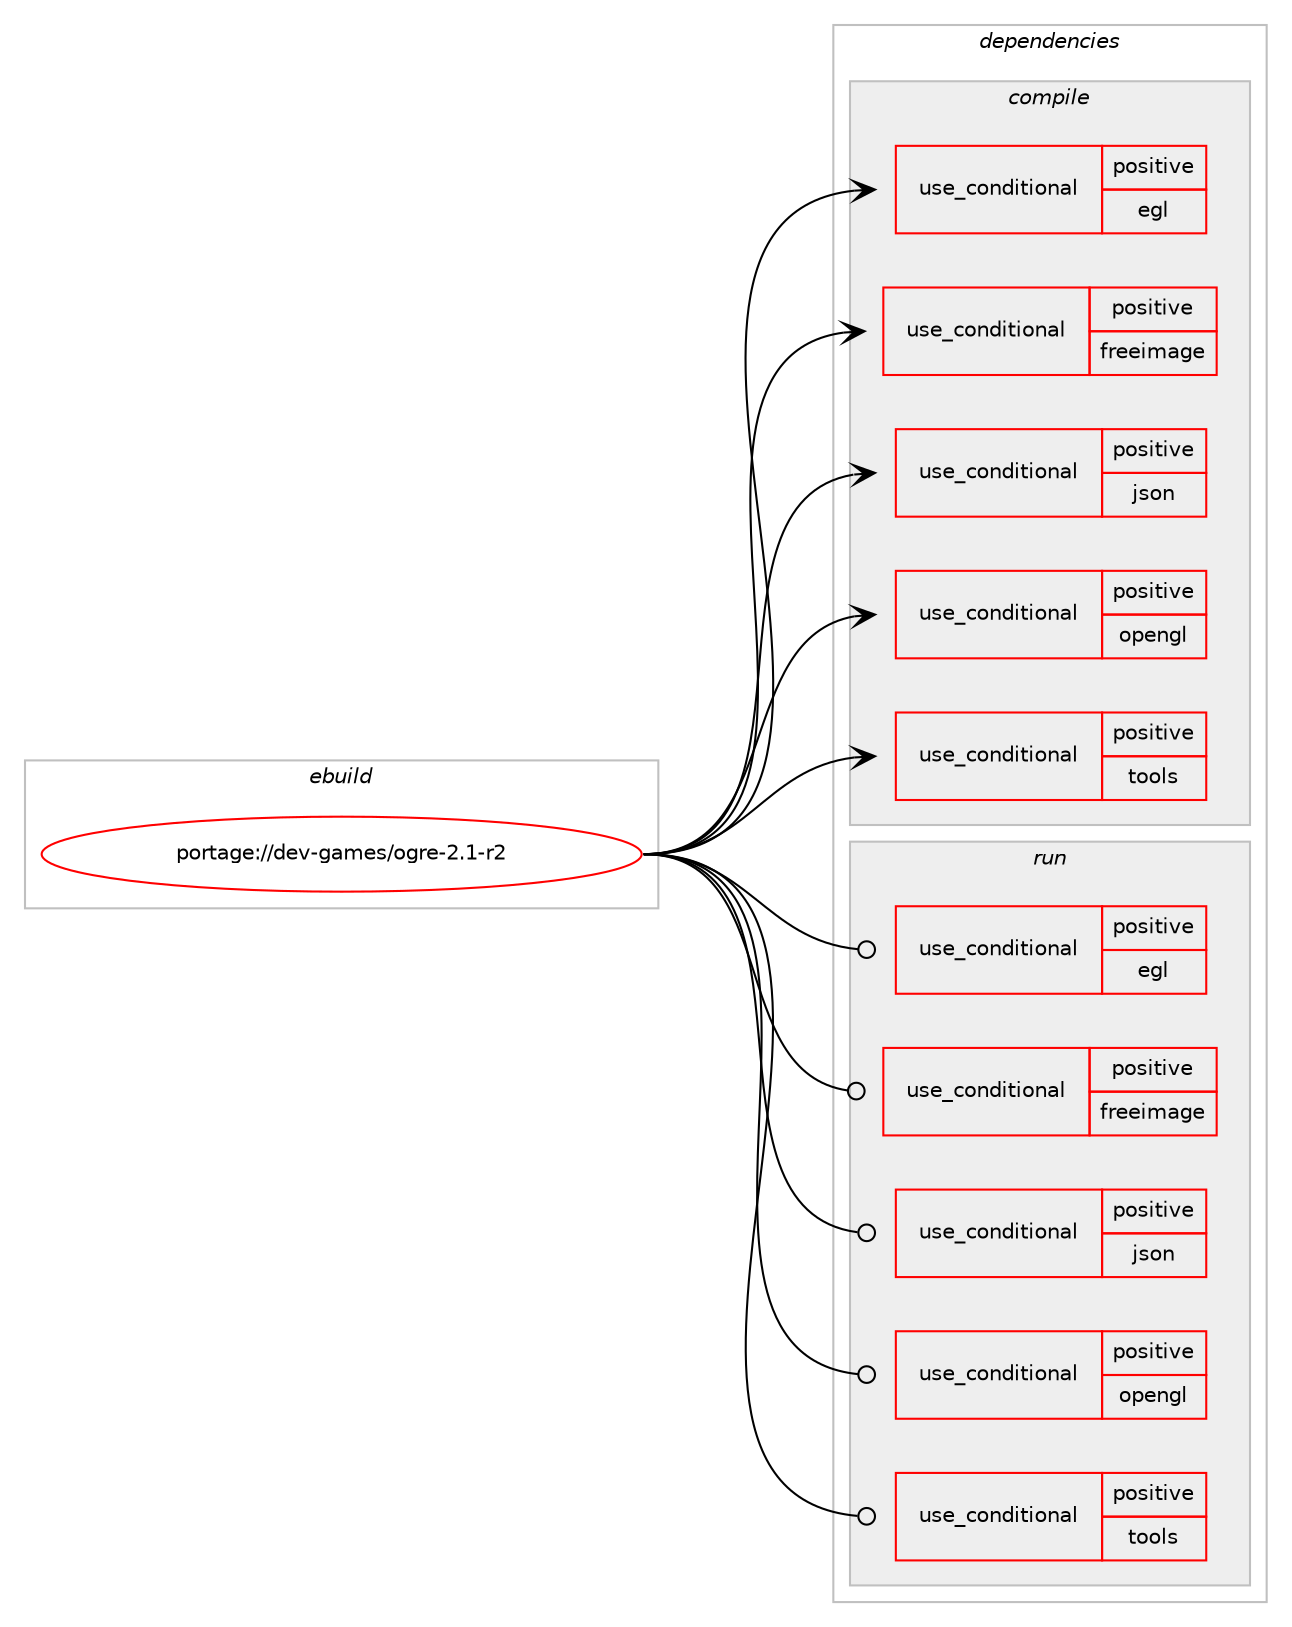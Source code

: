 digraph prolog {

# *************
# Graph options
# *************

newrank=true;
concentrate=true;
compound=true;
graph [rankdir=LR,fontname=Helvetica,fontsize=10,ranksep=1.5];#, ranksep=2.5, nodesep=0.2];
edge  [arrowhead=vee];
node  [fontname=Helvetica,fontsize=10];

# **********
# The ebuild
# **********

subgraph cluster_leftcol {
color=gray;
rank=same;
label=<<i>ebuild</i>>;
id [label="portage://dev-games/ogre-2.1-r2", color=red, width=4, href="../dev-games/ogre-2.1-r2.svg"];
}

# ****************
# The dependencies
# ****************

subgraph cluster_midcol {
color=gray;
label=<<i>dependencies</i>>;
subgraph cluster_compile {
fillcolor="#eeeeee";
style=filled;
label=<<i>compile</i>>;
subgraph cond19181 {
dependency33867 [label=<<TABLE BORDER="0" CELLBORDER="1" CELLSPACING="0" CELLPADDING="4"><TR><TD ROWSPAN="3" CELLPADDING="10">use_conditional</TD></TR><TR><TD>positive</TD></TR><TR><TD>egl</TD></TR></TABLE>>, shape=none, color=red];
# *** BEGIN UNKNOWN DEPENDENCY TYPE (TODO) ***
# dependency33867 -> package_dependency(portage://dev-games/ogre-2.1-r2,install,no,media-libs,libglvnd,none,[,,],[],[])
# *** END UNKNOWN DEPENDENCY TYPE (TODO) ***

}
id:e -> dependency33867:w [weight=20,style="solid",arrowhead="vee"];
subgraph cond19182 {
dependency33868 [label=<<TABLE BORDER="0" CELLBORDER="1" CELLSPACING="0" CELLPADDING="4"><TR><TD ROWSPAN="3" CELLPADDING="10">use_conditional</TD></TR><TR><TD>positive</TD></TR><TR><TD>freeimage</TD></TR></TABLE>>, shape=none, color=red];
# *** BEGIN UNKNOWN DEPENDENCY TYPE (TODO) ***
# dependency33868 -> package_dependency(portage://dev-games/ogre-2.1-r2,install,no,media-libs,freeimage,none,[,,],[],[])
# *** END UNKNOWN DEPENDENCY TYPE (TODO) ***

}
id:e -> dependency33868:w [weight=20,style="solid",arrowhead="vee"];
subgraph cond19183 {
dependency33869 [label=<<TABLE BORDER="0" CELLBORDER="1" CELLSPACING="0" CELLPADDING="4"><TR><TD ROWSPAN="3" CELLPADDING="10">use_conditional</TD></TR><TR><TD>positive</TD></TR><TR><TD>json</TD></TR></TABLE>>, shape=none, color=red];
# *** BEGIN UNKNOWN DEPENDENCY TYPE (TODO) ***
# dependency33869 -> package_dependency(portage://dev-games/ogre-2.1-r2,install,no,dev-libs,rapidjson,none,[,,],[],[])
# *** END UNKNOWN DEPENDENCY TYPE (TODO) ***

}
id:e -> dependency33869:w [weight=20,style="solid",arrowhead="vee"];
subgraph cond19184 {
dependency33870 [label=<<TABLE BORDER="0" CELLBORDER="1" CELLSPACING="0" CELLPADDING="4"><TR><TD ROWSPAN="3" CELLPADDING="10">use_conditional</TD></TR><TR><TD>positive</TD></TR><TR><TD>opengl</TD></TR></TABLE>>, shape=none, color=red];
# *** BEGIN UNKNOWN DEPENDENCY TYPE (TODO) ***
# dependency33870 -> package_dependency(portage://dev-games/ogre-2.1-r2,install,no,virtual,glu,none,[,,],[],[])
# *** END UNKNOWN DEPENDENCY TYPE (TODO) ***

# *** BEGIN UNKNOWN DEPENDENCY TYPE (TODO) ***
# dependency33870 -> package_dependency(portage://dev-games/ogre-2.1-r2,install,no,virtual,opengl,none,[,,],[],[])
# *** END UNKNOWN DEPENDENCY TYPE (TODO) ***

}
id:e -> dependency33870:w [weight=20,style="solid",arrowhead="vee"];
subgraph cond19185 {
dependency33871 [label=<<TABLE BORDER="0" CELLBORDER="1" CELLSPACING="0" CELLPADDING="4"><TR><TD ROWSPAN="3" CELLPADDING="10">use_conditional</TD></TR><TR><TD>positive</TD></TR><TR><TD>tools</TD></TR></TABLE>>, shape=none, color=red];
# *** BEGIN UNKNOWN DEPENDENCY TYPE (TODO) ***
# dependency33871 -> package_dependency(portage://dev-games/ogre-2.1-r2,install,no,dev-libs,tinyxml,none,[,,],[],[use(enable(stl),none)])
# *** END UNKNOWN DEPENDENCY TYPE (TODO) ***

}
id:e -> dependency33871:w [weight=20,style="solid",arrowhead="vee"];
# *** BEGIN UNKNOWN DEPENDENCY TYPE (TODO) ***
# id -> package_dependency(portage://dev-games/ogre-2.1-r2,install,no,dev-games,ois,none,[,,],[],[])
# *** END UNKNOWN DEPENDENCY TYPE (TODO) ***

# *** BEGIN UNKNOWN DEPENDENCY TYPE (TODO) ***
# id -> package_dependency(portage://dev-games/ogre-2.1-r2,install,no,dev-libs,zziplib,none,[,,],[],[])
# *** END UNKNOWN DEPENDENCY TYPE (TODO) ***

# *** BEGIN UNKNOWN DEPENDENCY TYPE (TODO) ***
# id -> package_dependency(portage://dev-games/ogre-2.1-r2,install,no,media-libs,freetype,none,[,,],[slot(2)],[])
# *** END UNKNOWN DEPENDENCY TYPE (TODO) ***

# *** BEGIN UNKNOWN DEPENDENCY TYPE (TODO) ***
# id -> package_dependency(portage://dev-games/ogre-2.1-r2,install,no,x11-base,xorg-proto,none,[,,],[],[])
# *** END UNKNOWN DEPENDENCY TYPE (TODO) ***

# *** BEGIN UNKNOWN DEPENDENCY TYPE (TODO) ***
# id -> package_dependency(portage://dev-games/ogre-2.1-r2,install,no,x11-libs,libX11,none,[,,],[],[])
# *** END UNKNOWN DEPENDENCY TYPE (TODO) ***

# *** BEGIN UNKNOWN DEPENDENCY TYPE (TODO) ***
# id -> package_dependency(portage://dev-games/ogre-2.1-r2,install,no,x11-libs,libXaw,none,[,,],[],[])
# *** END UNKNOWN DEPENDENCY TYPE (TODO) ***

# *** BEGIN UNKNOWN DEPENDENCY TYPE (TODO) ***
# id -> package_dependency(portage://dev-games/ogre-2.1-r2,install,no,x11-libs,libXrandr,none,[,,],[],[])
# *** END UNKNOWN DEPENDENCY TYPE (TODO) ***

# *** BEGIN UNKNOWN DEPENDENCY TYPE (TODO) ***
# id -> package_dependency(portage://dev-games/ogre-2.1-r2,install,no,x11-libs,libXt,none,[,,],[],[])
# *** END UNKNOWN DEPENDENCY TYPE (TODO) ***

}
subgraph cluster_compileandrun {
fillcolor="#eeeeee";
style=filled;
label=<<i>compile and run</i>>;
}
subgraph cluster_run {
fillcolor="#eeeeee";
style=filled;
label=<<i>run</i>>;
subgraph cond19186 {
dependency33872 [label=<<TABLE BORDER="0" CELLBORDER="1" CELLSPACING="0" CELLPADDING="4"><TR><TD ROWSPAN="3" CELLPADDING="10">use_conditional</TD></TR><TR><TD>positive</TD></TR><TR><TD>egl</TD></TR></TABLE>>, shape=none, color=red];
# *** BEGIN UNKNOWN DEPENDENCY TYPE (TODO) ***
# dependency33872 -> package_dependency(portage://dev-games/ogre-2.1-r2,run,no,media-libs,libglvnd,none,[,,],[],[])
# *** END UNKNOWN DEPENDENCY TYPE (TODO) ***

}
id:e -> dependency33872:w [weight=20,style="solid",arrowhead="odot"];
subgraph cond19187 {
dependency33873 [label=<<TABLE BORDER="0" CELLBORDER="1" CELLSPACING="0" CELLPADDING="4"><TR><TD ROWSPAN="3" CELLPADDING="10">use_conditional</TD></TR><TR><TD>positive</TD></TR><TR><TD>freeimage</TD></TR></TABLE>>, shape=none, color=red];
# *** BEGIN UNKNOWN DEPENDENCY TYPE (TODO) ***
# dependency33873 -> package_dependency(portage://dev-games/ogre-2.1-r2,run,no,media-libs,freeimage,none,[,,],[],[])
# *** END UNKNOWN DEPENDENCY TYPE (TODO) ***

}
id:e -> dependency33873:w [weight=20,style="solid",arrowhead="odot"];
subgraph cond19188 {
dependency33874 [label=<<TABLE BORDER="0" CELLBORDER="1" CELLSPACING="0" CELLPADDING="4"><TR><TD ROWSPAN="3" CELLPADDING="10">use_conditional</TD></TR><TR><TD>positive</TD></TR><TR><TD>json</TD></TR></TABLE>>, shape=none, color=red];
# *** BEGIN UNKNOWN DEPENDENCY TYPE (TODO) ***
# dependency33874 -> package_dependency(portage://dev-games/ogre-2.1-r2,run,no,dev-libs,rapidjson,none,[,,],[],[])
# *** END UNKNOWN DEPENDENCY TYPE (TODO) ***

}
id:e -> dependency33874:w [weight=20,style="solid",arrowhead="odot"];
subgraph cond19189 {
dependency33875 [label=<<TABLE BORDER="0" CELLBORDER="1" CELLSPACING="0" CELLPADDING="4"><TR><TD ROWSPAN="3" CELLPADDING="10">use_conditional</TD></TR><TR><TD>positive</TD></TR><TR><TD>opengl</TD></TR></TABLE>>, shape=none, color=red];
# *** BEGIN UNKNOWN DEPENDENCY TYPE (TODO) ***
# dependency33875 -> package_dependency(portage://dev-games/ogre-2.1-r2,run,no,virtual,glu,none,[,,],[],[])
# *** END UNKNOWN DEPENDENCY TYPE (TODO) ***

# *** BEGIN UNKNOWN DEPENDENCY TYPE (TODO) ***
# dependency33875 -> package_dependency(portage://dev-games/ogre-2.1-r2,run,no,virtual,opengl,none,[,,],[],[])
# *** END UNKNOWN DEPENDENCY TYPE (TODO) ***

}
id:e -> dependency33875:w [weight=20,style="solid",arrowhead="odot"];
subgraph cond19190 {
dependency33876 [label=<<TABLE BORDER="0" CELLBORDER="1" CELLSPACING="0" CELLPADDING="4"><TR><TD ROWSPAN="3" CELLPADDING="10">use_conditional</TD></TR><TR><TD>positive</TD></TR><TR><TD>tools</TD></TR></TABLE>>, shape=none, color=red];
# *** BEGIN UNKNOWN DEPENDENCY TYPE (TODO) ***
# dependency33876 -> package_dependency(portage://dev-games/ogre-2.1-r2,run,no,dev-libs,tinyxml,none,[,,],[],[use(enable(stl),none)])
# *** END UNKNOWN DEPENDENCY TYPE (TODO) ***

}
id:e -> dependency33876:w [weight=20,style="solid",arrowhead="odot"];
# *** BEGIN UNKNOWN DEPENDENCY TYPE (TODO) ***
# id -> package_dependency(portage://dev-games/ogre-2.1-r2,run,no,dev-games,ois,none,[,,],[],[])
# *** END UNKNOWN DEPENDENCY TYPE (TODO) ***

# *** BEGIN UNKNOWN DEPENDENCY TYPE (TODO) ***
# id -> package_dependency(portage://dev-games/ogre-2.1-r2,run,no,dev-libs,zziplib,none,[,,],[],[])
# *** END UNKNOWN DEPENDENCY TYPE (TODO) ***

# *** BEGIN UNKNOWN DEPENDENCY TYPE (TODO) ***
# id -> package_dependency(portage://dev-games/ogre-2.1-r2,run,no,media-libs,freetype,none,[,,],[slot(2)],[])
# *** END UNKNOWN DEPENDENCY TYPE (TODO) ***

# *** BEGIN UNKNOWN DEPENDENCY TYPE (TODO) ***
# id -> package_dependency(portage://dev-games/ogre-2.1-r2,run,no,x11-libs,libX11,none,[,,],[],[])
# *** END UNKNOWN DEPENDENCY TYPE (TODO) ***

# *** BEGIN UNKNOWN DEPENDENCY TYPE (TODO) ***
# id -> package_dependency(portage://dev-games/ogre-2.1-r2,run,no,x11-libs,libXaw,none,[,,],[],[])
# *** END UNKNOWN DEPENDENCY TYPE (TODO) ***

# *** BEGIN UNKNOWN DEPENDENCY TYPE (TODO) ***
# id -> package_dependency(portage://dev-games/ogre-2.1-r2,run,no,x11-libs,libXrandr,none,[,,],[],[])
# *** END UNKNOWN DEPENDENCY TYPE (TODO) ***

# *** BEGIN UNKNOWN DEPENDENCY TYPE (TODO) ***
# id -> package_dependency(portage://dev-games/ogre-2.1-r2,run,no,x11-libs,libXt,none,[,,],[],[])
# *** END UNKNOWN DEPENDENCY TYPE (TODO) ***

}
}

# **************
# The candidates
# **************

subgraph cluster_choices {
rank=same;
color=gray;
label=<<i>candidates</i>>;

}

}
